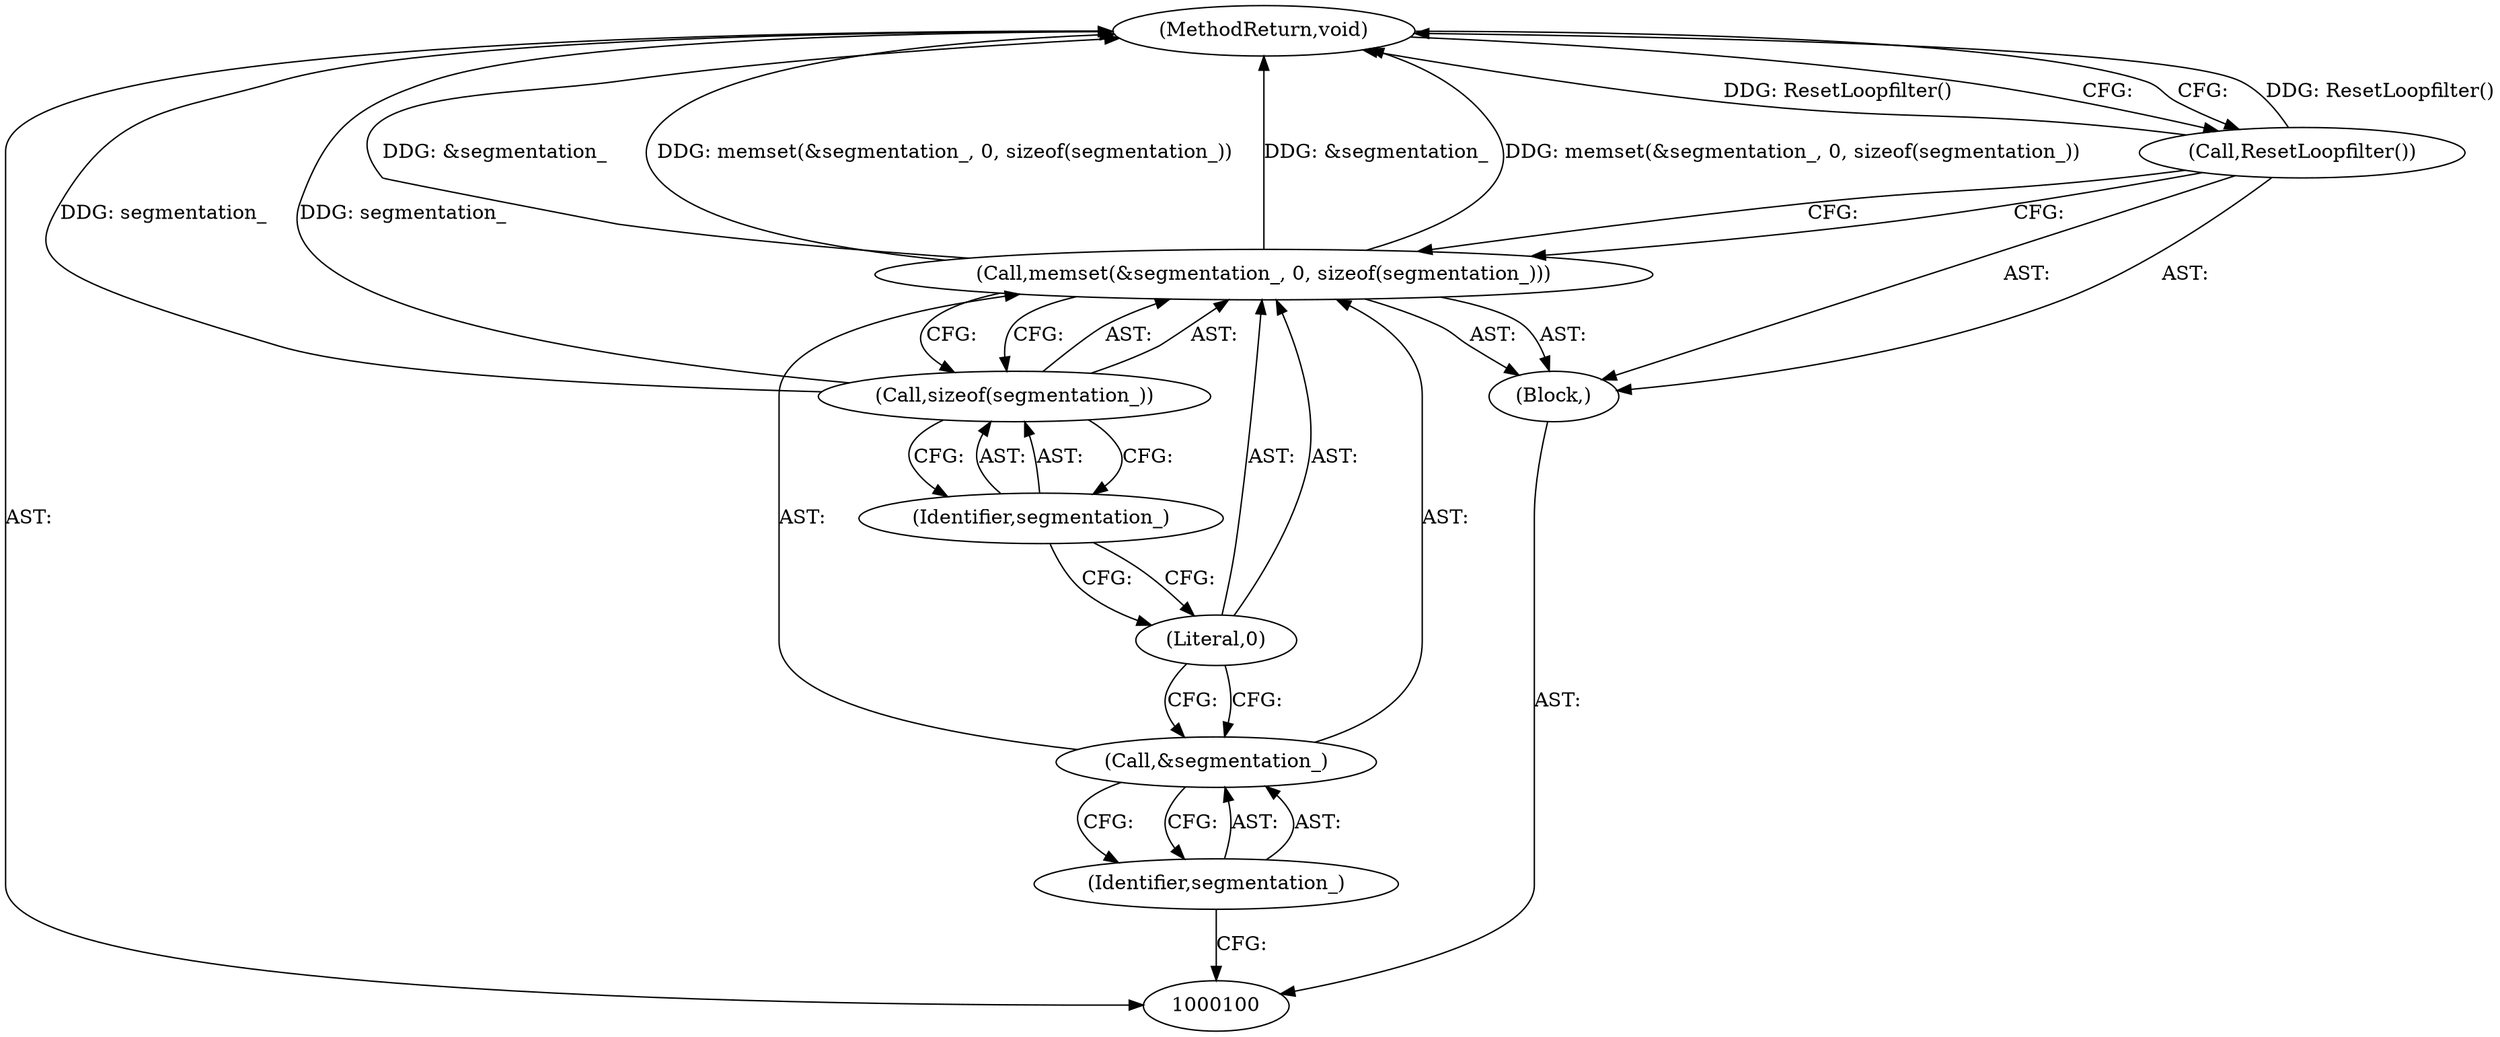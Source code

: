 digraph "1_Chrome_27c68f543e5eba779902447445dfb05ec3f5bf75_25" {
"1000109" [label="(MethodReturn,void)"];
"1000101" [label="(Block,)"];
"1000104" [label="(Identifier,segmentation_)"];
"1000102" [label="(Call,memset(&segmentation_, 0, sizeof(segmentation_)))"];
"1000105" [label="(Literal,0)"];
"1000106" [label="(Call,sizeof(segmentation_))"];
"1000107" [label="(Identifier,segmentation_)"];
"1000103" [label="(Call,&segmentation_)"];
"1000108" [label="(Call,ResetLoopfilter())"];
"1000109" -> "1000100"  [label="AST: "];
"1000109" -> "1000108"  [label="CFG: "];
"1000108" -> "1000109"  [label="DDG: ResetLoopfilter()"];
"1000106" -> "1000109"  [label="DDG: segmentation_"];
"1000102" -> "1000109"  [label="DDG: &segmentation_"];
"1000102" -> "1000109"  [label="DDG: memset(&segmentation_, 0, sizeof(segmentation_))"];
"1000101" -> "1000100"  [label="AST: "];
"1000102" -> "1000101"  [label="AST: "];
"1000108" -> "1000101"  [label="AST: "];
"1000104" -> "1000103"  [label="AST: "];
"1000104" -> "1000100"  [label="CFG: "];
"1000103" -> "1000104"  [label="CFG: "];
"1000102" -> "1000101"  [label="AST: "];
"1000102" -> "1000106"  [label="CFG: "];
"1000103" -> "1000102"  [label="AST: "];
"1000105" -> "1000102"  [label="AST: "];
"1000106" -> "1000102"  [label="AST: "];
"1000108" -> "1000102"  [label="CFG: "];
"1000102" -> "1000109"  [label="DDG: &segmentation_"];
"1000102" -> "1000109"  [label="DDG: memset(&segmentation_, 0, sizeof(segmentation_))"];
"1000105" -> "1000102"  [label="AST: "];
"1000105" -> "1000103"  [label="CFG: "];
"1000107" -> "1000105"  [label="CFG: "];
"1000106" -> "1000102"  [label="AST: "];
"1000106" -> "1000107"  [label="CFG: "];
"1000107" -> "1000106"  [label="AST: "];
"1000102" -> "1000106"  [label="CFG: "];
"1000106" -> "1000109"  [label="DDG: segmentation_"];
"1000107" -> "1000106"  [label="AST: "];
"1000107" -> "1000105"  [label="CFG: "];
"1000106" -> "1000107"  [label="CFG: "];
"1000103" -> "1000102"  [label="AST: "];
"1000103" -> "1000104"  [label="CFG: "];
"1000104" -> "1000103"  [label="AST: "];
"1000105" -> "1000103"  [label="CFG: "];
"1000108" -> "1000101"  [label="AST: "];
"1000108" -> "1000102"  [label="CFG: "];
"1000109" -> "1000108"  [label="CFG: "];
"1000108" -> "1000109"  [label="DDG: ResetLoopfilter()"];
}
